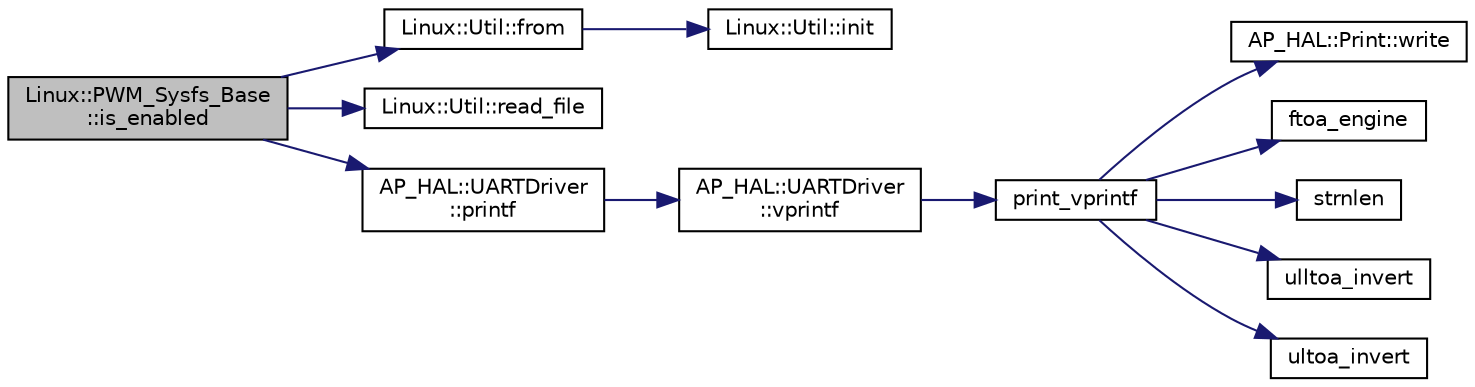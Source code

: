 digraph "Linux::PWM_Sysfs_Base::is_enabled"
{
 // INTERACTIVE_SVG=YES
  edge [fontname="Helvetica",fontsize="10",labelfontname="Helvetica",labelfontsize="10"];
  node [fontname="Helvetica",fontsize="10",shape=record];
  rankdir="LR";
  Node1 [label="Linux::PWM_Sysfs_Base\l::is_enabled",height=0.2,width=0.4,color="black", fillcolor="grey75", style="filled", fontcolor="black"];
  Node1 -> Node2 [color="midnightblue",fontsize="10",style="solid",fontname="Helvetica"];
  Node2 [label="Linux::Util::from",height=0.2,width=0.4,color="black", fillcolor="white", style="filled",URL="$classLinux_1_1Util.html#addd6070e02a90ee0a7063f0c3db4fecc"];
  Node2 -> Node3 [color="midnightblue",fontsize="10",style="solid",fontname="Helvetica"];
  Node3 [label="Linux::Util::init",height=0.2,width=0.4,color="black", fillcolor="white", style="filled",URL="$classLinux_1_1Util.html#ae03dc062803bf3bcda9cbd77e781c7d4"];
  Node1 -> Node4 [color="midnightblue",fontsize="10",style="solid",fontname="Helvetica"];
  Node4 [label="Linux::Util::read_file",height=0.2,width=0.4,color="black", fillcolor="white", style="filled",URL="$classLinux_1_1Util.html#ab7048ab270b5f162b082827905efc875"];
  Node1 -> Node5 [color="midnightblue",fontsize="10",style="solid",fontname="Helvetica"];
  Node5 [label="AP_HAL::UARTDriver\l::printf",height=0.2,width=0.4,color="black", fillcolor="white", style="filled",URL="$classAP__HAL_1_1UARTDriver.html#a6ceedc792594e59fc7d80b39a435f027"];
  Node5 -> Node6 [color="midnightblue",fontsize="10",style="solid",fontname="Helvetica"];
  Node6 [label="AP_HAL::UARTDriver\l::vprintf",height=0.2,width=0.4,color="black", fillcolor="white", style="filled",URL="$classAP__HAL_1_1UARTDriver.html#aa8abfb6d6641299472c29ac1edde559f"];
  Node6 -> Node7 [color="midnightblue",fontsize="10",style="solid",fontname="Helvetica"];
  Node7 [label="print_vprintf",height=0.2,width=0.4,color="black", fillcolor="white", style="filled",URL="$print__vprintf_8cpp.html#a1534eaeab54696df96975b56d9f49212"];
  Node7 -> Node8 [color="midnightblue",fontsize="10",style="solid",fontname="Helvetica"];
  Node8 [label="AP_HAL::Print::write",height=0.2,width=0.4,color="black", fillcolor="white", style="filled",URL="$classAP__HAL_1_1Print.html#acc65391952a43334f8f5c9bef341f501"];
  Node7 -> Node9 [color="midnightblue",fontsize="10",style="solid",fontname="Helvetica"];
  Node9 [label="ftoa_engine",height=0.2,width=0.4,color="black", fillcolor="white", style="filled",URL="$ftoa__engine_8cpp.html#a1c28234da8f20b43c85890d4bb452947"];
  Node7 -> Node10 [color="midnightblue",fontsize="10",style="solid",fontname="Helvetica"];
  Node10 [label="strnlen",height=0.2,width=0.4,color="black", fillcolor="white", style="filled",URL="$replace_8cpp.html#a880bcc7b85a09e6254691bebd5344b51"];
  Node7 -> Node11 [color="midnightblue",fontsize="10",style="solid",fontname="Helvetica"];
  Node11 [label="ulltoa_invert",height=0.2,width=0.4,color="black", fillcolor="white", style="filled",URL="$utoa__invert_8cpp.html#a34926f552460b47c414ec4d83b32815c"];
  Node7 -> Node12 [color="midnightblue",fontsize="10",style="solid",fontname="Helvetica"];
  Node12 [label="ultoa_invert",height=0.2,width=0.4,color="black", fillcolor="white", style="filled",URL="$utoa__invert_8cpp.html#a5d99bba8e697c1e11da489d88fca8559"];
}
